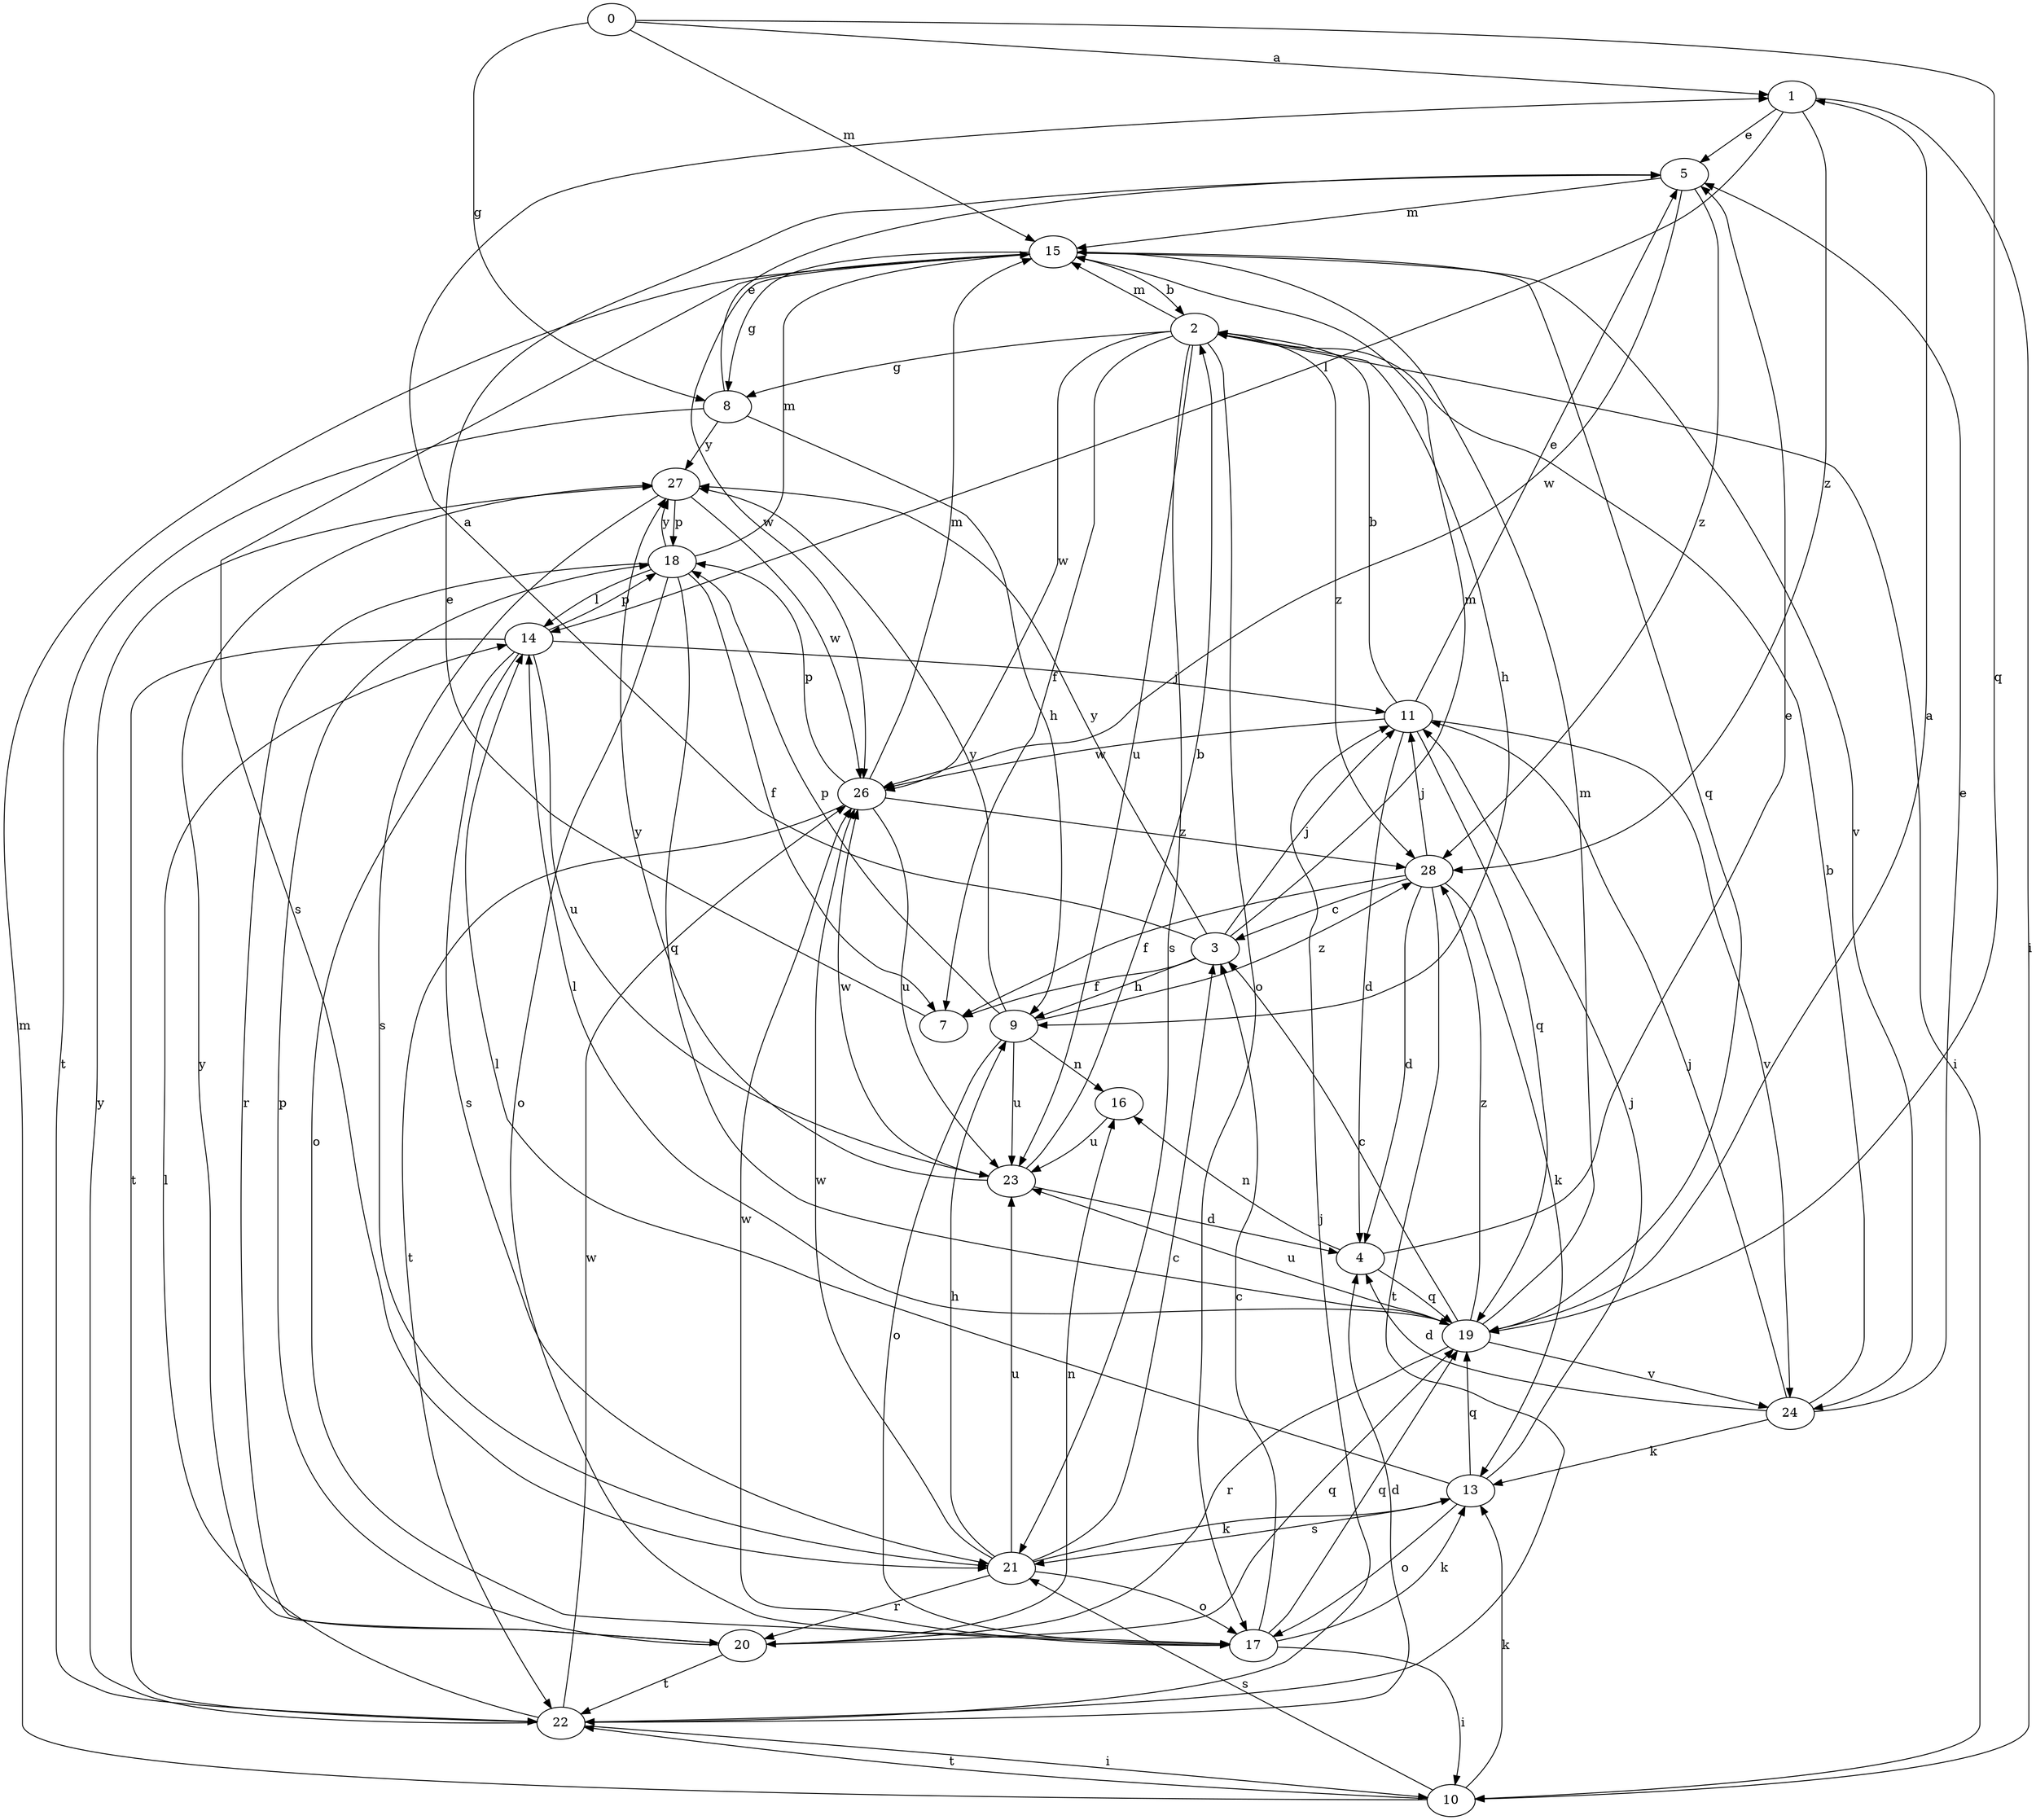 strict digraph  {
0;
1;
2;
3;
4;
5;
7;
8;
9;
10;
11;
13;
14;
15;
16;
17;
18;
19;
20;
21;
22;
23;
24;
26;
27;
28;
0 -> 1  [label=a];
0 -> 8  [label=g];
0 -> 15  [label=m];
0 -> 19  [label=q];
1 -> 5  [label=e];
1 -> 10  [label=i];
1 -> 14  [label=l];
1 -> 28  [label=z];
2 -> 7  [label=f];
2 -> 8  [label=g];
2 -> 9  [label=h];
2 -> 10  [label=i];
2 -> 15  [label=m];
2 -> 17  [label=o];
2 -> 21  [label=s];
2 -> 23  [label=u];
2 -> 26  [label=w];
2 -> 28  [label=z];
3 -> 1  [label=a];
3 -> 7  [label=f];
3 -> 9  [label=h];
3 -> 11  [label=j];
3 -> 15  [label=m];
3 -> 27  [label=y];
4 -> 5  [label=e];
4 -> 16  [label=n];
4 -> 19  [label=q];
5 -> 15  [label=m];
5 -> 26  [label=w];
5 -> 28  [label=z];
7 -> 5  [label=e];
8 -> 5  [label=e];
8 -> 9  [label=h];
8 -> 22  [label=t];
8 -> 27  [label=y];
9 -> 16  [label=n];
9 -> 17  [label=o];
9 -> 18  [label=p];
9 -> 23  [label=u];
9 -> 27  [label=y];
9 -> 28  [label=z];
10 -> 13  [label=k];
10 -> 15  [label=m];
10 -> 21  [label=s];
10 -> 22  [label=t];
11 -> 2  [label=b];
11 -> 4  [label=d];
11 -> 5  [label=e];
11 -> 19  [label=q];
11 -> 24  [label=v];
11 -> 26  [label=w];
13 -> 11  [label=j];
13 -> 14  [label=l];
13 -> 17  [label=o];
13 -> 19  [label=q];
13 -> 21  [label=s];
14 -> 11  [label=j];
14 -> 17  [label=o];
14 -> 18  [label=p];
14 -> 21  [label=s];
14 -> 22  [label=t];
14 -> 23  [label=u];
15 -> 2  [label=b];
15 -> 8  [label=g];
15 -> 19  [label=q];
15 -> 21  [label=s];
15 -> 24  [label=v];
15 -> 26  [label=w];
16 -> 23  [label=u];
17 -> 3  [label=c];
17 -> 10  [label=i];
17 -> 13  [label=k];
17 -> 19  [label=q];
17 -> 26  [label=w];
18 -> 7  [label=f];
18 -> 14  [label=l];
18 -> 15  [label=m];
18 -> 17  [label=o];
18 -> 19  [label=q];
18 -> 20  [label=r];
18 -> 27  [label=y];
19 -> 1  [label=a];
19 -> 3  [label=c];
19 -> 14  [label=l];
19 -> 15  [label=m];
19 -> 20  [label=r];
19 -> 23  [label=u];
19 -> 24  [label=v];
19 -> 28  [label=z];
20 -> 16  [label=n];
20 -> 18  [label=p];
20 -> 19  [label=q];
20 -> 22  [label=t];
20 -> 27  [label=y];
21 -> 3  [label=c];
21 -> 9  [label=h];
21 -> 13  [label=k];
21 -> 17  [label=o];
21 -> 20  [label=r];
21 -> 23  [label=u];
21 -> 26  [label=w];
22 -> 4  [label=d];
22 -> 10  [label=i];
22 -> 11  [label=j];
22 -> 14  [label=l];
22 -> 26  [label=w];
22 -> 27  [label=y];
23 -> 2  [label=b];
23 -> 4  [label=d];
23 -> 26  [label=w];
23 -> 27  [label=y];
24 -> 2  [label=b];
24 -> 4  [label=d];
24 -> 5  [label=e];
24 -> 11  [label=j];
24 -> 13  [label=k];
26 -> 15  [label=m];
26 -> 18  [label=p];
26 -> 22  [label=t];
26 -> 23  [label=u];
26 -> 28  [label=z];
27 -> 18  [label=p];
27 -> 21  [label=s];
27 -> 26  [label=w];
28 -> 3  [label=c];
28 -> 4  [label=d];
28 -> 7  [label=f];
28 -> 11  [label=j];
28 -> 13  [label=k];
28 -> 22  [label=t];
}
